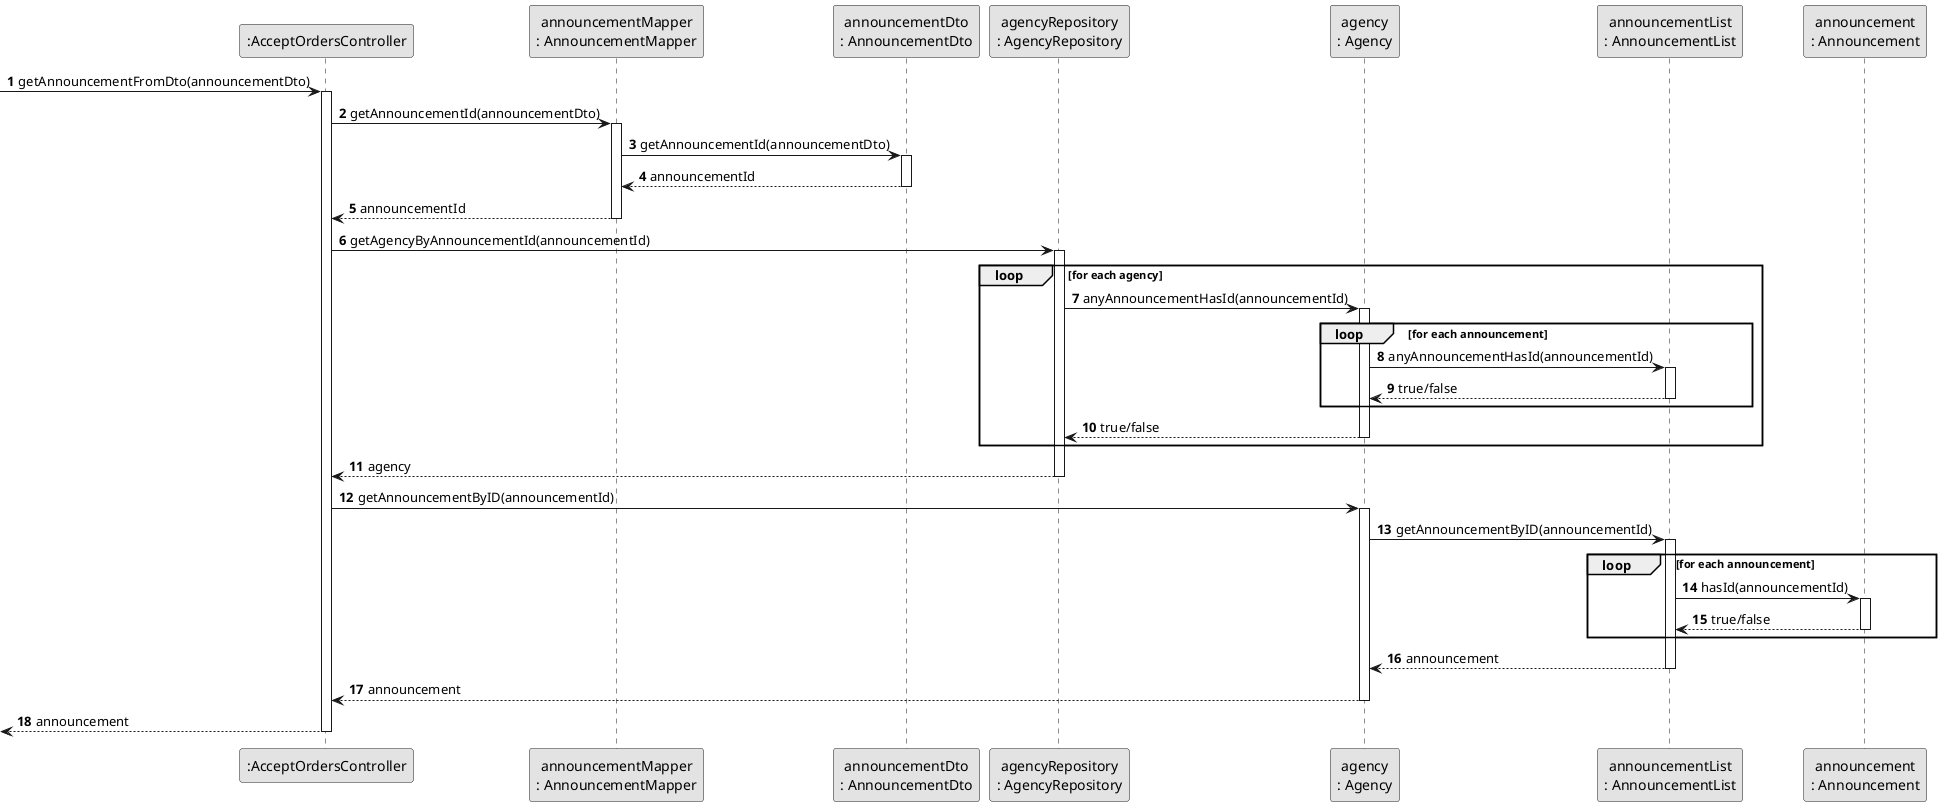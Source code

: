 @startuml
skinparam monochrome true
skinparam packageStyle rectangle
skinparam shadowing false

autonumber
participant ":AcceptOrdersController" as CTRL
participant "announcementMapper\n: AnnouncementMapper" as AnnMAPPER
participant "announcementDto\n: AnnouncementDto" as AnnDTO
participant "agencyRepository\n: AgencyRepository" as AgRep
participant "agency\n: Agency" as AGENCY
participant "announcementList\n: AnnouncementList" as AnnList
participant "announcement\n: Announcement" as Announce

    -> CTRL: getAnnouncementFromDto(announcementDto)
    activate CTRL

    CTRL -> AnnMAPPER: getAnnouncementId(announcementDto)
    activate AnnMAPPER

    AnnMAPPER -> AnnDTO: getAnnouncementId(announcementDto)
    activate AnnDTO

    AnnDTO --> AnnMAPPER: announcementId
    deactivate AnnDTO

    AnnMAPPER --> CTRL: announcementId
    deactivate AnnMAPPER

    CTRL -> AgRep: getAgencyByAnnouncementId(announcementId)
    activate AgRep

        loop for each agency

        AgRep -> AGENCY :  anyAnnouncementHasId(announcementId)
        activate AGENCY
            loop for each announcement

            AGENCY -> AnnList:  anyAnnouncementHasId(announcementId)
            activate AnnList
            AnnList --> AGENCY: true/false
            deactivate AnnList

            end loop
        AGENCY --> AgRep: true/false
        deactivate AGENCY

        end loop

    AgRep --> CTRL : agency
    deactivate AgRep

    CTRL -> AGENCY :  getAnnouncementByID(announcementId)
    activate AGENCY

    AGENCY -> AnnList : getAnnouncementByID(announcementId)
    activate AnnList

        loop  for each announcement

        AnnList -> Announce : hasId(announcementId)
        activate Announce

        Announce -->AnnList :true/false
        deactivate Announce

        end loop

    AnnList --> AGENCY : announcement
    deactivate AnnList

    AGENCY --> CTRL : announcement
    deactivate AGENCY

<-- CTRL: announcement
deactivate CTRL

@enduml